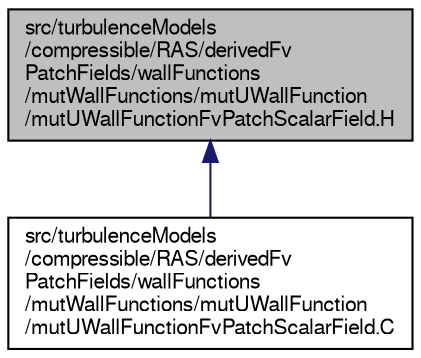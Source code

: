 digraph "src/turbulenceModels/compressible/RAS/derivedFvPatchFields/wallFunctions/mutWallFunctions/mutUWallFunction/mutUWallFunctionFvPatchScalarField.H"
{
  bgcolor="transparent";
  edge [fontname="FreeSans",fontsize="10",labelfontname="FreeSans",labelfontsize="10"];
  node [fontname="FreeSans",fontsize="10",shape=record];
  Node190 [label="src/turbulenceModels\l/compressible/RAS/derivedFv\lPatchFields/wallFunctions\l/mutWallFunctions/mutUWallFunction\l/mutUWallFunctionFvPatchScalarField.H",height=0.2,width=0.4,color="black", fillcolor="grey75", style="filled", fontcolor="black"];
  Node190 -> Node191 [dir="back",color="midnightblue",fontsize="10",style="solid",fontname="FreeSans"];
  Node191 [label="src/turbulenceModels\l/compressible/RAS/derivedFv\lPatchFields/wallFunctions\l/mutWallFunctions/mutUWallFunction\l/mutUWallFunctionFvPatchScalarField.C",height=0.2,width=0.4,color="black",URL="$a17231.html"];
}

